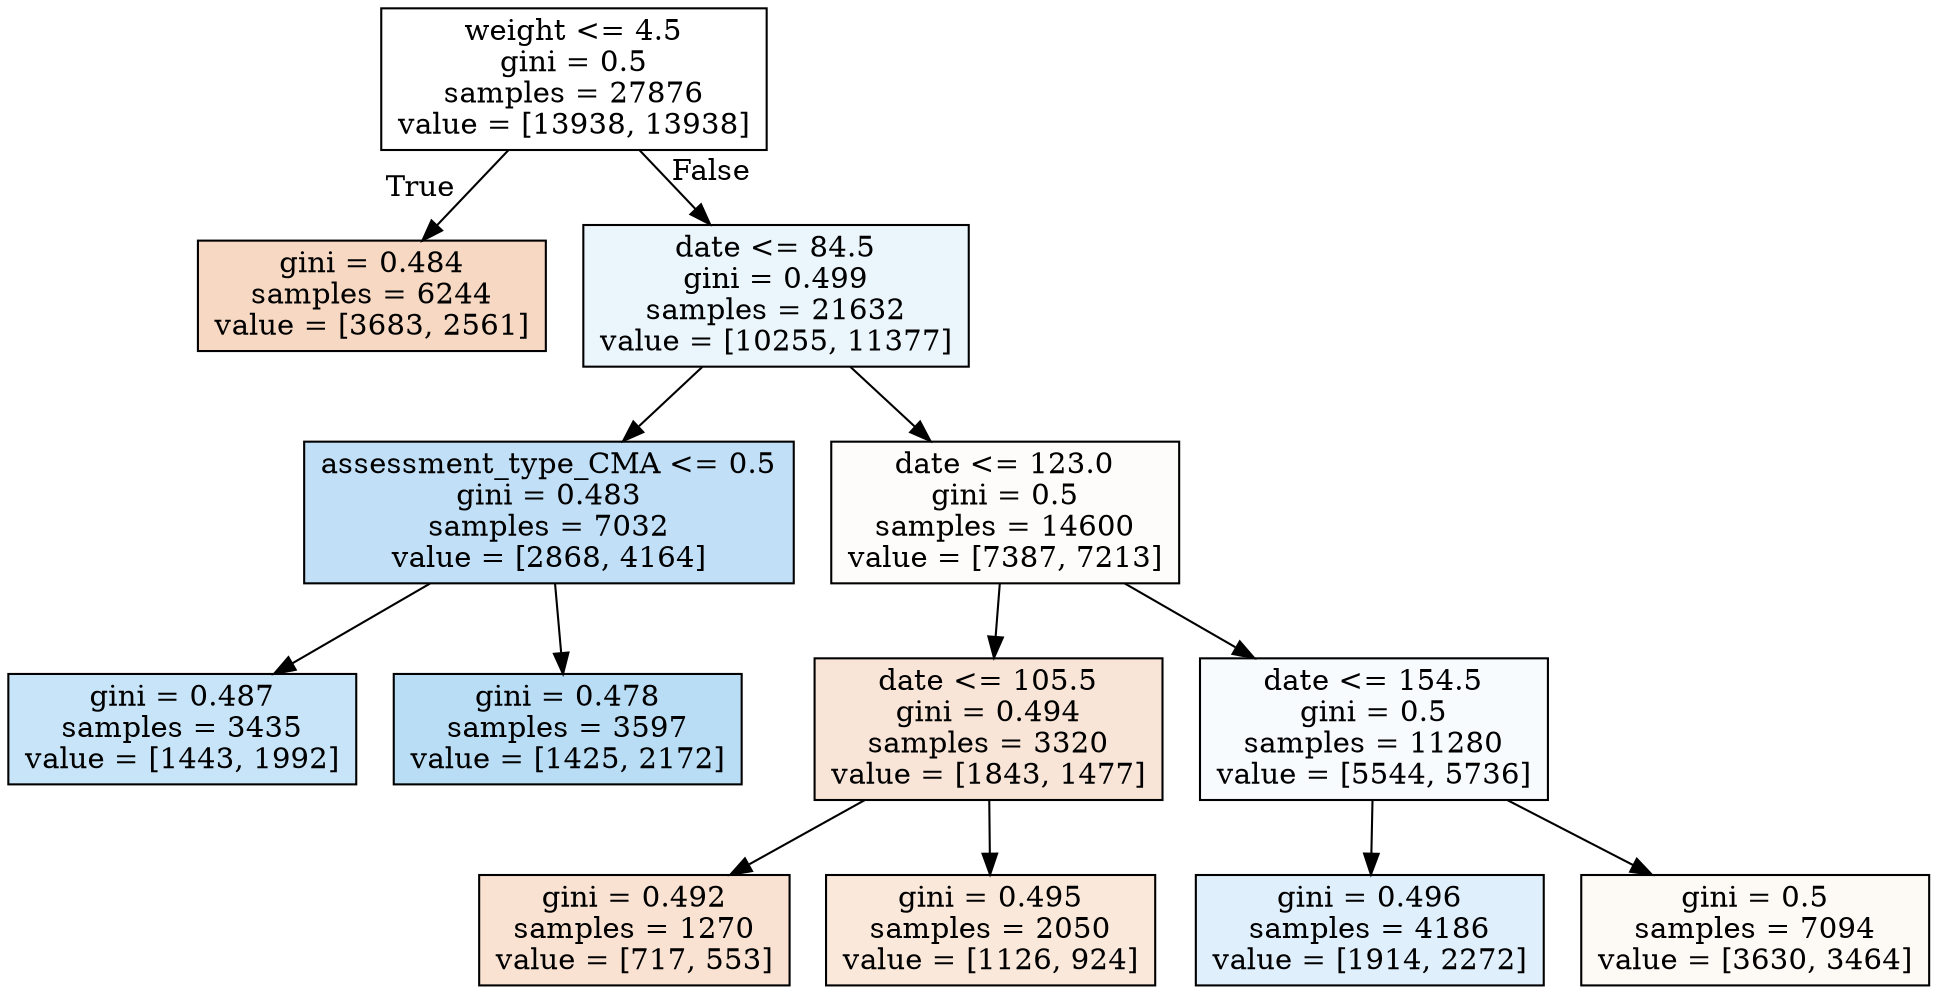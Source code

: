 digraph Tree {
node [shape=box, style="filled", color="black"] ;
0 [label="weight <= 4.5\ngini = 0.5\nsamples = 27876\nvalue = [13938, 13938]", fillcolor="#e5813900"] ;
1 [label="gini = 0.484\nsamples = 6244\nvalue = [3683, 2561]", fillcolor="#e581394e"] ;
0 -> 1 [labeldistance=2.5, labelangle=45, headlabel="True"] ;
2 [label="date <= 84.5\ngini = 0.499\nsamples = 21632\nvalue = [10255, 11377]", fillcolor="#399de519"] ;
0 -> 2 [labeldistance=2.5, labelangle=-45, headlabel="False"] ;
3 [label="assessment_type_CMA <= 0.5\ngini = 0.483\nsamples = 7032\nvalue = [2868, 4164]", fillcolor="#399de54f"] ;
2 -> 3 ;
4 [label="gini = 0.487\nsamples = 3435\nvalue = [1443, 1992]", fillcolor="#399de546"] ;
3 -> 4 ;
5 [label="gini = 0.478\nsamples = 3597\nvalue = [1425, 2172]", fillcolor="#399de558"] ;
3 -> 5 ;
6 [label="date <= 123.0\ngini = 0.5\nsamples = 14600\nvalue = [7387, 7213]", fillcolor="#e5813906"] ;
2 -> 6 ;
7 [label="date <= 105.5\ngini = 0.494\nsamples = 3320\nvalue = [1843, 1477]", fillcolor="#e5813933"] ;
6 -> 7 ;
8 [label="gini = 0.492\nsamples = 1270\nvalue = [717, 553]", fillcolor="#e581393a"] ;
7 -> 8 ;
9 [label="gini = 0.495\nsamples = 2050\nvalue = [1126, 924]", fillcolor="#e581392e"] ;
7 -> 9 ;
10 [label="date <= 154.5\ngini = 0.5\nsamples = 11280\nvalue = [5544, 5736]", fillcolor="#399de509"] ;
6 -> 10 ;
11 [label="gini = 0.496\nsamples = 4186\nvalue = [1914, 2272]", fillcolor="#399de528"] ;
10 -> 11 ;
12 [label="gini = 0.5\nsamples = 7094\nvalue = [3630, 3464]", fillcolor="#e581390c"] ;
10 -> 12 ;
}